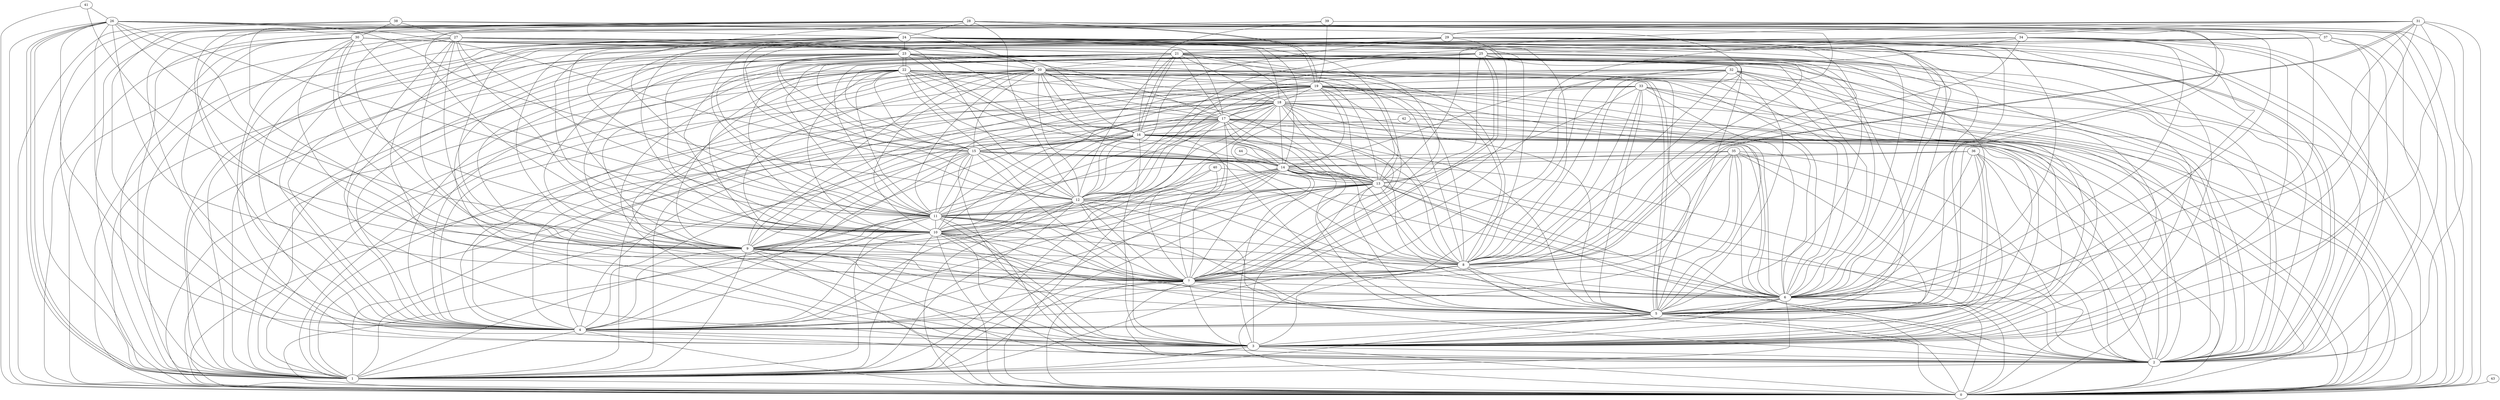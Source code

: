 graph G {
0;
1;
2;
3;
4;
5;
6;
7;
8;
9;
10;
11;
12;
13;
14;
15;
16;
17;
18;
19;
20;
21;
22;
23;
24;
25;
26;
27;
28;
29;
30;
31;
32;
33;
34;
35;
36;
37;
38;
39;
40;
41;
42;
43;
44;
44--14 ;
43--0 ;
42--16 ;
42--0 ;
41--26 ;
41--9 ;
41--0 ;
40--11 ;
40--7 ;
40--13 ;
40--0 ;
39--37 ;
39--16 ;
39--19 ;
39--0 ;
39--1 ;
38--30 ;
38--20 ;
38--2 ;
38--27 ;
38--0 ;
38--1 ;
37--25 ;
37--1 ;
37--12 ;
37--3 ;
37--2 ;
37--0 ;
36--14 ;
36--0 ;
36--2 ;
36--4 ;
36--5 ;
36--3 ;
36--6 ;
36--1 ;
35--14 ;
35--8 ;
35--3 ;
35--6 ;
35--2 ;
35--5 ;
35--1 ;
35--7 ;
35--0 ;
35--4 ;
34--1 ;
34--6 ;
34--21 ;
34--4 ;
34--10 ;
34--3 ;
34--5 ;
34--0 ;
34--8 ;
34--2 ;
34--7 ;
33--13 ;
33--17 ;
33--18 ;
33--8 ;
33--2 ;
33--5 ;
33--7 ;
33--3 ;
33--6 ;
33--4 ;
33--1 ;
33--0 ;
32--14 ;
32--19 ;
32--10 ;
32--8 ;
32--5 ;
32--2 ;
32--1 ;
32--3 ;
32--0 ;
32--4 ;
32--6 ;
32--7 ;
31--9 ;
31--29 ;
31--8 ;
31--13 ;
31--6 ;
31--3 ;
31--4 ;
31--8 ;
31--5 ;
31--7 ;
31--2 ;
31--0 ;
31--1 ;
30--16 ;
30--4 ;
30--25 ;
30--0 ;
30--6 ;
30--7 ;
30--11 ;
30--9 ;
30--2 ;
30--1 ;
30--10 ;
30--5 ;
30--3 ;
29--3 ;
29--4 ;
29--21 ;
29--11 ;
29--5 ;
29--10 ;
29--12 ;
29--8 ;
29--7 ;
29--2 ;
29--6 ;
29--1 ;
29--9 ;
29--0 ;
28--10 ;
28--9 ;
28--3 ;
28--24 ;
28--19 ;
28--19 ;
28--12 ;
28--6 ;
28--11 ;
28--1 ;
28--8 ;
28--4 ;
28--0 ;
28--2 ;
28--5 ;
28--7 ;
27--8 ;
27--12 ;
27--3 ;
27--7 ;
27--2 ;
27--2 ;
27--21 ;
27--21 ;
27--4 ;
27--0 ;
27--1 ;
27--5 ;
27--10 ;
27--11 ;
27--9 ;
27--6 ;
26--24 ;
26--5 ;
26--1 ;
26--0 ;
26--1 ;
26--10 ;
26--1 ;
26--15 ;
26--11 ;
26--12 ;
26--6 ;
26--4 ;
26--9 ;
26--8 ;
26--7 ;
26--3 ;
25--7 ;
25--7 ;
25--12 ;
25--0 ;
25--20 ;
25--10 ;
25--6 ;
25--2 ;
25--5 ;
25--3 ;
25--4 ;
25--8 ;
25--9 ;
25--11 ;
25--13 ;
25--15 ;
24--23 ;
24--18 ;
24--14 ;
24--5 ;
24--12 ;
24--2 ;
24--17 ;
24--3 ;
24--8 ;
24--0 ;
24--6 ;
24--15 ;
24--4 ;
24--10 ;
24--9 ;
24--11 ;
24--13 ;
23--22 ;
23--3 ;
23--20 ;
23--17 ;
23--15 ;
23--8 ;
23--10 ;
23--22 ;
23--6 ;
23--0 ;
23--16 ;
23--12 ;
23--9 ;
23--1 ;
23--2 ;
23--14 ;
23--4 ;
23--5 ;
23--13 ;
23--7 ;
23--11 ;
22--11 ;
22--5 ;
22--15 ;
22--17 ;
22--12 ;
22--19 ;
22--0 ;
22--14 ;
22--18 ;
22--4 ;
22--5 ;
22--10 ;
22--7 ;
22--16 ;
22--6 ;
22--9 ;
22--1 ;
22--8 ;
22--13 ;
22--2 ;
22--3 ;
21--8 ;
21--4 ;
21--7 ;
21--16 ;
21--12 ;
21--0 ;
21--16 ;
21--20 ;
21--3 ;
21--10 ;
21--6 ;
21--11 ;
21--15 ;
21--18 ;
21--14 ;
21--17 ;
21--13 ;
21--2 ;
21--1 ;
21--9 ;
20--5 ;
20--12 ;
20--3 ;
20--0 ;
20--16 ;
20--15 ;
20--10 ;
20--1 ;
20--19 ;
20--18 ;
20--4 ;
20--7 ;
20--6 ;
20--17 ;
20--8 ;
20--13 ;
20--2 ;
20--9 ;
20--11 ;
20--14 ;
19--8 ;
19--7 ;
19--11 ;
19--12 ;
19--4 ;
19--3 ;
19--18 ;
19--17 ;
19--0 ;
19--1 ;
19--6 ;
19--14 ;
19--5 ;
19--13 ;
19--10 ;
19--15 ;
19--2 ;
19--9 ;
18--3 ;
18--0 ;
18--13 ;
18--15 ;
18--10 ;
18--6 ;
18--11 ;
18--17 ;
18--1 ;
18--8 ;
18--12 ;
18--2 ;
18--16 ;
18--5 ;
18--9 ;
18--7 ;
18--4 ;
18--14 ;
17--0 ;
17--8 ;
17--2 ;
17--7 ;
17--4 ;
17--15 ;
17--10 ;
17--13 ;
17--5 ;
17--6 ;
17--1 ;
17--3 ;
17--16 ;
17--9 ;
17--14 ;
17--11 ;
17--12 ;
16--14 ;
16--1 ;
16--9 ;
16--6 ;
16--12 ;
16--15 ;
16--7 ;
16--11 ;
16--2 ;
16--10 ;
16--5 ;
16--0 ;
16--8 ;
16--3 ;
16--13 ;
16--4 ;
15--12 ;
15--8 ;
15--13 ;
15--0 ;
15--10 ;
15--1 ;
15--7 ;
15--11 ;
15--5 ;
15--6 ;
15--3 ;
15--9 ;
15--4 ;
15--14 ;
15--2 ;
14--8 ;
14--9 ;
14--13 ;
14--5 ;
14--2 ;
14--12 ;
14--1 ;
14--0 ;
14--3 ;
14--7 ;
14--11 ;
14--6 ;
14--4 ;
14--10 ;
13--2 ;
13--4 ;
13--10 ;
13--6 ;
13--11 ;
13--5 ;
13--1 ;
13--8 ;
13--9 ;
13--0 ;
13--7 ;
13--12 ;
13--3 ;
12--11 ;
12--5 ;
12--8 ;
12--10 ;
12--4 ;
12--2 ;
12--7 ;
12--1 ;
12--9 ;
12--3 ;
12--0 ;
12--6 ;
11--3 ;
11--4 ;
11--7 ;
11--8 ;
11--9 ;
11--2 ;
11--0 ;
11--10 ;
11--1 ;
11--5 ;
11--6 ;
10--7 ;
10--3 ;
10--9 ;
10--5 ;
10--1 ;
10--4 ;
10--2 ;
10--0 ;
10--8 ;
10--6 ;
9--6 ;
9--2 ;
9--0 ;
9--8 ;
9--5 ;
9--7 ;
9--4 ;
9--1 ;
9--3 ;
8--2 ;
8--0 ;
8--4 ;
8--5 ;
8--3 ;
8--1 ;
8--7 ;
8--6 ;
7--4 ;
7--2 ;
7--5 ;
7--3 ;
7--0 ;
7--1 ;
7--6 ;
6--3 ;
6--1 ;
6--0 ;
6--5 ;
6--2 ;
6--4 ;
5--1 ;
5--4 ;
5--3 ;
5--2 ;
5--0 ;
4--3 ;
4--0 ;
4--1 ;
4--2 ;
3--1 ;
3--2 ;
3--0 ;
2--1 ;
2--0 ;
1--0 ;
}
